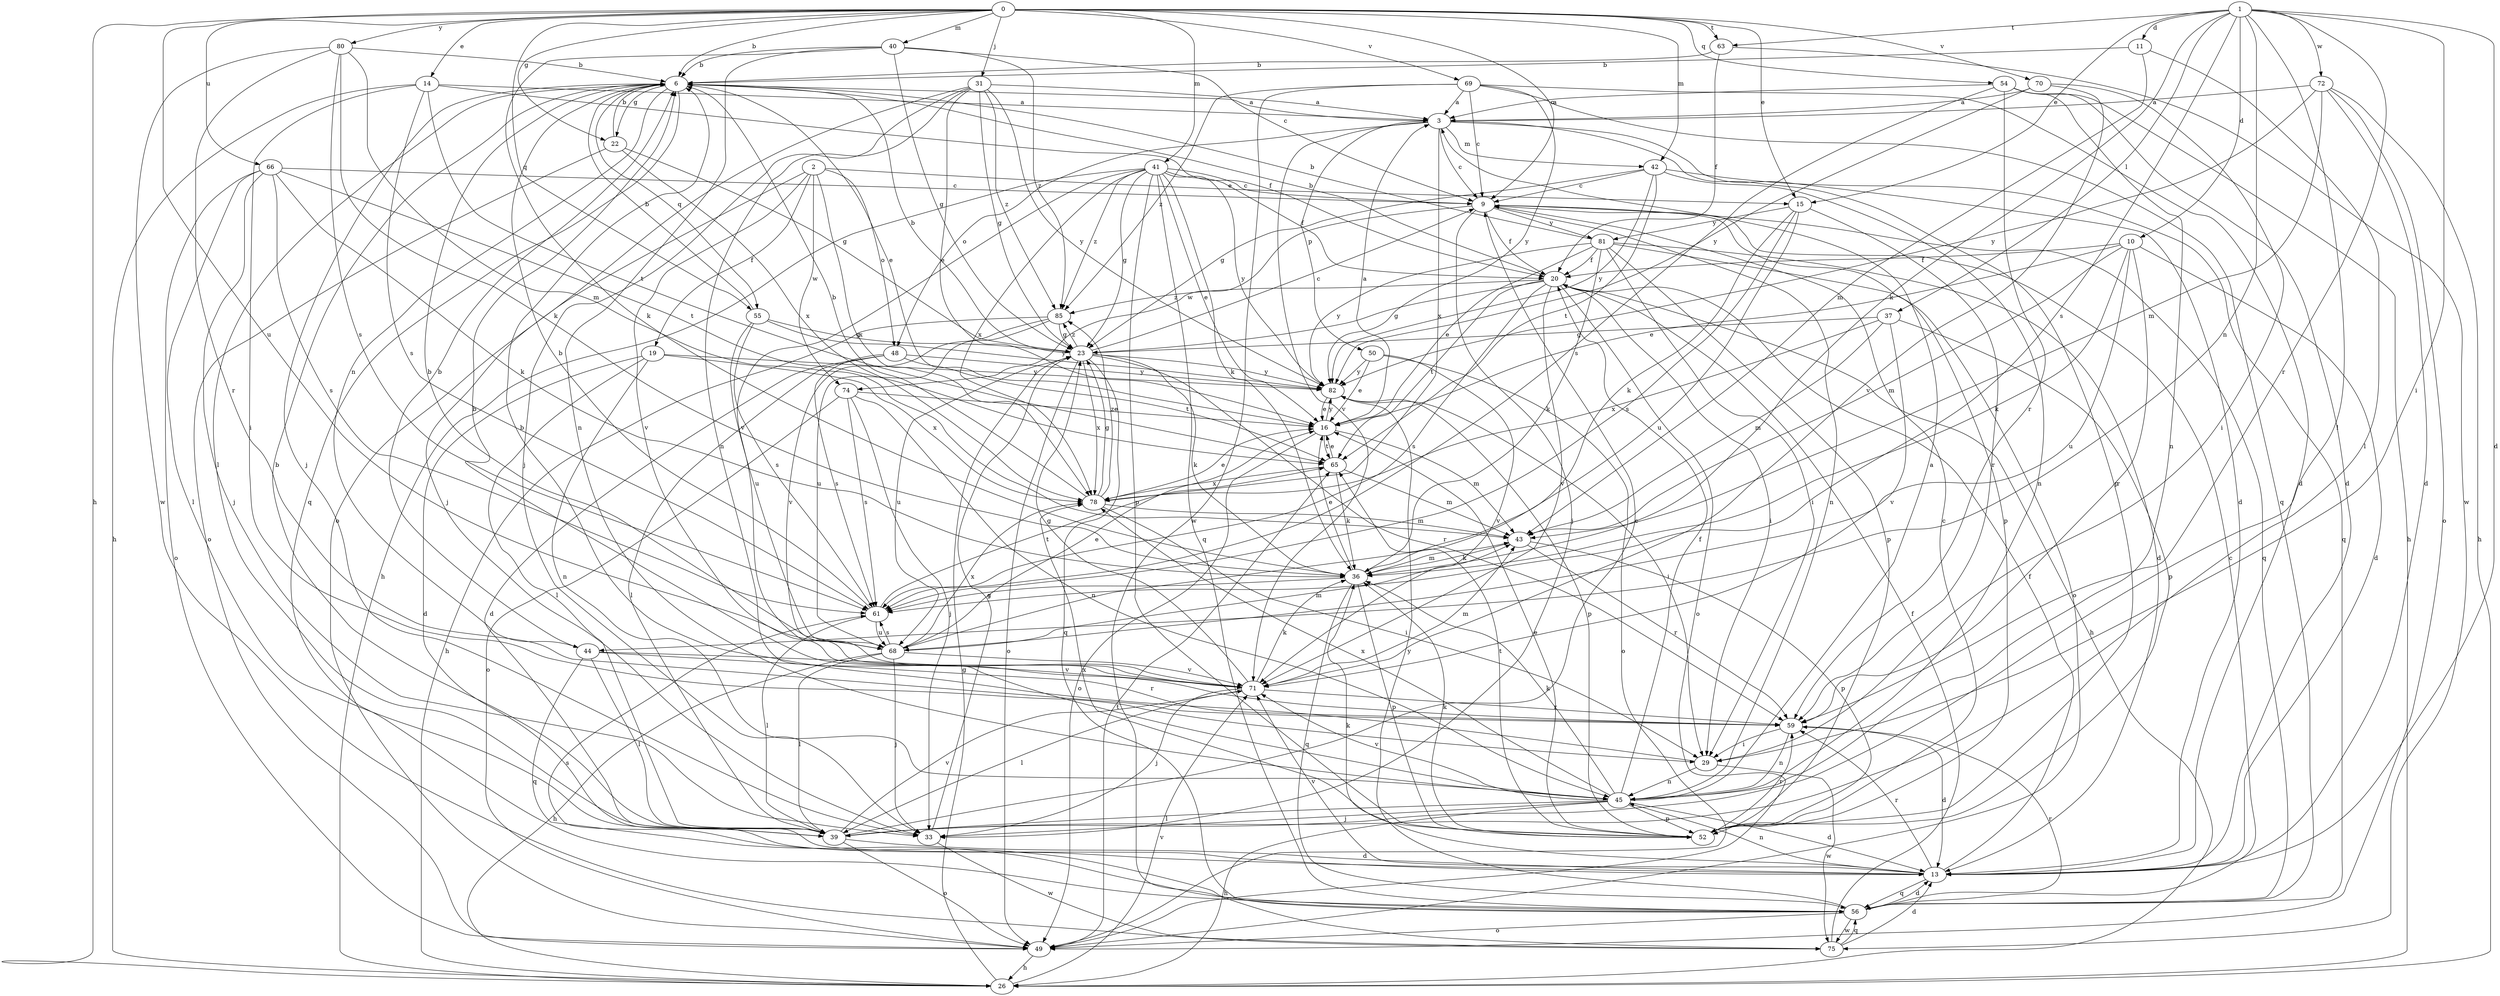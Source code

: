 strict digraph  {
0;
1;
2;
3;
6;
9;
10;
11;
13;
14;
15;
16;
19;
20;
22;
23;
26;
29;
31;
33;
36;
37;
39;
40;
41;
42;
43;
44;
45;
48;
49;
50;
52;
54;
55;
56;
59;
61;
63;
65;
66;
68;
69;
70;
71;
72;
74;
75;
78;
80;
81;
82;
85;
0 -> 6  [label=b];
0 -> 9  [label=c];
0 -> 14  [label=e];
0 -> 15  [label=e];
0 -> 22  [label=g];
0 -> 26  [label=h];
0 -> 31  [label=j];
0 -> 40  [label=m];
0 -> 41  [label=m];
0 -> 42  [label=m];
0 -> 54  [label=q];
0 -> 55  [label=q];
0 -> 63  [label=t];
0 -> 66  [label=u];
0 -> 68  [label=u];
0 -> 69  [label=v];
0 -> 70  [label=v];
0 -> 80  [label=y];
1 -> 10  [label=d];
1 -> 11  [label=d];
1 -> 13  [label=d];
1 -> 15  [label=e];
1 -> 29  [label=i];
1 -> 36  [label=k];
1 -> 37  [label=l];
1 -> 39  [label=l];
1 -> 44  [label=n];
1 -> 59  [label=r];
1 -> 61  [label=s];
1 -> 63  [label=t];
1 -> 72  [label=w];
2 -> 15  [label=e];
2 -> 19  [label=f];
2 -> 33  [label=j];
2 -> 48  [label=o];
2 -> 71  [label=v];
2 -> 74  [label=w];
2 -> 78  [label=x];
3 -> 9  [label=c];
3 -> 13  [label=d];
3 -> 42  [label=m];
3 -> 48  [label=o];
3 -> 50  [label=p];
3 -> 52  [label=p];
3 -> 71  [label=v];
3 -> 78  [label=x];
6 -> 3  [label=a];
6 -> 16  [label=e];
6 -> 22  [label=g];
6 -> 33  [label=j];
6 -> 39  [label=l];
6 -> 44  [label=n];
6 -> 55  [label=q];
6 -> 56  [label=q];
9 -> 20  [label=f];
9 -> 33  [label=j];
9 -> 45  [label=n];
9 -> 52  [label=p];
9 -> 56  [label=q];
9 -> 74  [label=w];
9 -> 81  [label=y];
10 -> 13  [label=d];
10 -> 16  [label=e];
10 -> 20  [label=f];
10 -> 36  [label=k];
10 -> 43  [label=m];
10 -> 59  [label=r];
10 -> 68  [label=u];
11 -> 6  [label=b];
11 -> 39  [label=l];
11 -> 43  [label=m];
13 -> 20  [label=f];
13 -> 36  [label=k];
13 -> 45  [label=n];
13 -> 56  [label=q];
13 -> 59  [label=r];
13 -> 71  [label=v];
14 -> 3  [label=a];
14 -> 20  [label=f];
14 -> 26  [label=h];
14 -> 29  [label=i];
14 -> 61  [label=s];
14 -> 65  [label=t];
15 -> 36  [label=k];
15 -> 59  [label=r];
15 -> 61  [label=s];
15 -> 68  [label=u];
15 -> 81  [label=y];
16 -> 3  [label=a];
16 -> 43  [label=m];
16 -> 49  [label=o];
16 -> 65  [label=t];
16 -> 82  [label=y];
19 -> 13  [label=d];
19 -> 39  [label=l];
19 -> 45  [label=n];
19 -> 78  [label=x];
19 -> 82  [label=y];
20 -> 6  [label=b];
20 -> 23  [label=g];
20 -> 26  [label=h];
20 -> 29  [label=i];
20 -> 49  [label=o];
20 -> 61  [label=s];
20 -> 65  [label=t];
20 -> 71  [label=v];
20 -> 85  [label=z];
22 -> 6  [label=b];
22 -> 23  [label=g];
22 -> 49  [label=o];
22 -> 78  [label=x];
23 -> 6  [label=b];
23 -> 9  [label=c];
23 -> 36  [label=k];
23 -> 49  [label=o];
23 -> 56  [label=q];
23 -> 59  [label=r];
23 -> 68  [label=u];
23 -> 78  [label=x];
23 -> 82  [label=y];
23 -> 85  [label=z];
26 -> 23  [label=g];
26 -> 71  [label=v];
29 -> 6  [label=b];
29 -> 45  [label=n];
29 -> 75  [label=w];
31 -> 3  [label=a];
31 -> 16  [label=e];
31 -> 23  [label=g];
31 -> 33  [label=j];
31 -> 45  [label=n];
31 -> 49  [label=o];
31 -> 82  [label=y];
31 -> 85  [label=z];
33 -> 23  [label=g];
33 -> 75  [label=w];
36 -> 16  [label=e];
36 -> 43  [label=m];
36 -> 52  [label=p];
36 -> 56  [label=q];
36 -> 61  [label=s];
37 -> 23  [label=g];
37 -> 43  [label=m];
37 -> 52  [label=p];
37 -> 71  [label=v];
37 -> 78  [label=x];
39 -> 6  [label=b];
39 -> 9  [label=c];
39 -> 13  [label=d];
39 -> 49  [label=o];
39 -> 71  [label=v];
40 -> 6  [label=b];
40 -> 9  [label=c];
40 -> 23  [label=g];
40 -> 36  [label=k];
40 -> 45  [label=n];
40 -> 85  [label=z];
41 -> 9  [label=c];
41 -> 16  [label=e];
41 -> 20  [label=f];
41 -> 23  [label=g];
41 -> 26  [label=h];
41 -> 36  [label=k];
41 -> 52  [label=p];
41 -> 56  [label=q];
41 -> 71  [label=v];
41 -> 78  [label=x];
41 -> 82  [label=y];
41 -> 85  [label=z];
42 -> 9  [label=c];
42 -> 23  [label=g];
42 -> 45  [label=n];
42 -> 56  [label=q];
42 -> 65  [label=t];
42 -> 82  [label=y];
43 -> 36  [label=k];
43 -> 52  [label=p];
43 -> 59  [label=r];
44 -> 6  [label=b];
44 -> 39  [label=l];
44 -> 56  [label=q];
44 -> 59  [label=r];
44 -> 71  [label=v];
45 -> 3  [label=a];
45 -> 13  [label=d];
45 -> 20  [label=f];
45 -> 26  [label=h];
45 -> 33  [label=j];
45 -> 36  [label=k];
45 -> 39  [label=l];
45 -> 52  [label=p];
45 -> 71  [label=v];
45 -> 78  [label=x];
48 -> 13  [label=d];
48 -> 39  [label=l];
48 -> 61  [label=s];
48 -> 65  [label=t];
48 -> 82  [label=y];
49 -> 26  [label=h];
49 -> 65  [label=t];
50 -> 16  [label=e];
50 -> 49  [label=o];
50 -> 71  [label=v];
50 -> 82  [label=y];
52 -> 9  [label=c];
52 -> 16  [label=e];
52 -> 36  [label=k];
52 -> 59  [label=r];
52 -> 65  [label=t];
52 -> 78  [label=x];
54 -> 3  [label=a];
54 -> 13  [label=d];
54 -> 26  [label=h];
54 -> 45  [label=n];
54 -> 59  [label=r];
54 -> 61  [label=s];
55 -> 6  [label=b];
55 -> 23  [label=g];
55 -> 61  [label=s];
55 -> 68  [label=u];
55 -> 82  [label=y];
56 -> 9  [label=c];
56 -> 13  [label=d];
56 -> 49  [label=o];
56 -> 59  [label=r];
56 -> 61  [label=s];
56 -> 75  [label=w];
56 -> 82  [label=y];
59 -> 6  [label=b];
59 -> 13  [label=d];
59 -> 29  [label=i];
59 -> 45  [label=n];
61 -> 6  [label=b];
61 -> 39  [label=l];
61 -> 65  [label=t];
61 -> 68  [label=u];
63 -> 6  [label=b];
63 -> 20  [label=f];
63 -> 75  [label=w];
65 -> 16  [label=e];
65 -> 36  [label=k];
65 -> 43  [label=m];
65 -> 78  [label=x];
66 -> 9  [label=c];
66 -> 33  [label=j];
66 -> 36  [label=k];
66 -> 39  [label=l];
66 -> 49  [label=o];
66 -> 61  [label=s];
66 -> 65  [label=t];
68 -> 6  [label=b];
68 -> 16  [label=e];
68 -> 26  [label=h];
68 -> 33  [label=j];
68 -> 39  [label=l];
68 -> 43  [label=m];
68 -> 61  [label=s];
68 -> 71  [label=v];
68 -> 78  [label=x];
69 -> 3  [label=a];
69 -> 9  [label=c];
69 -> 13  [label=d];
69 -> 56  [label=q];
69 -> 75  [label=w];
69 -> 82  [label=y];
69 -> 85  [label=z];
70 -> 3  [label=a];
70 -> 29  [label=i];
70 -> 71  [label=v];
70 -> 82  [label=y];
71 -> 23  [label=g];
71 -> 33  [label=j];
71 -> 36  [label=k];
71 -> 39  [label=l];
71 -> 43  [label=m];
71 -> 59  [label=r];
72 -> 3  [label=a];
72 -> 13  [label=d];
72 -> 26  [label=h];
72 -> 43  [label=m];
72 -> 49  [label=o];
72 -> 82  [label=y];
74 -> 16  [label=e];
74 -> 33  [label=j];
74 -> 45  [label=n];
74 -> 49  [label=o];
74 -> 61  [label=s];
75 -> 13  [label=d];
75 -> 20  [label=f];
75 -> 56  [label=q];
78 -> 6  [label=b];
78 -> 16  [label=e];
78 -> 23  [label=g];
78 -> 29  [label=i];
78 -> 43  [label=m];
78 -> 85  [label=z];
80 -> 6  [label=b];
80 -> 36  [label=k];
80 -> 43  [label=m];
80 -> 59  [label=r];
80 -> 61  [label=s];
80 -> 75  [label=w];
81 -> 6  [label=b];
81 -> 13  [label=d];
81 -> 16  [label=e];
81 -> 20  [label=f];
81 -> 29  [label=i];
81 -> 36  [label=k];
81 -> 49  [label=o];
81 -> 52  [label=p];
81 -> 82  [label=y];
82 -> 16  [label=e];
82 -> 29  [label=i];
82 -> 52  [label=p];
85 -> 23  [label=g];
85 -> 26  [label=h];
85 -> 68  [label=u];
85 -> 71  [label=v];
}
